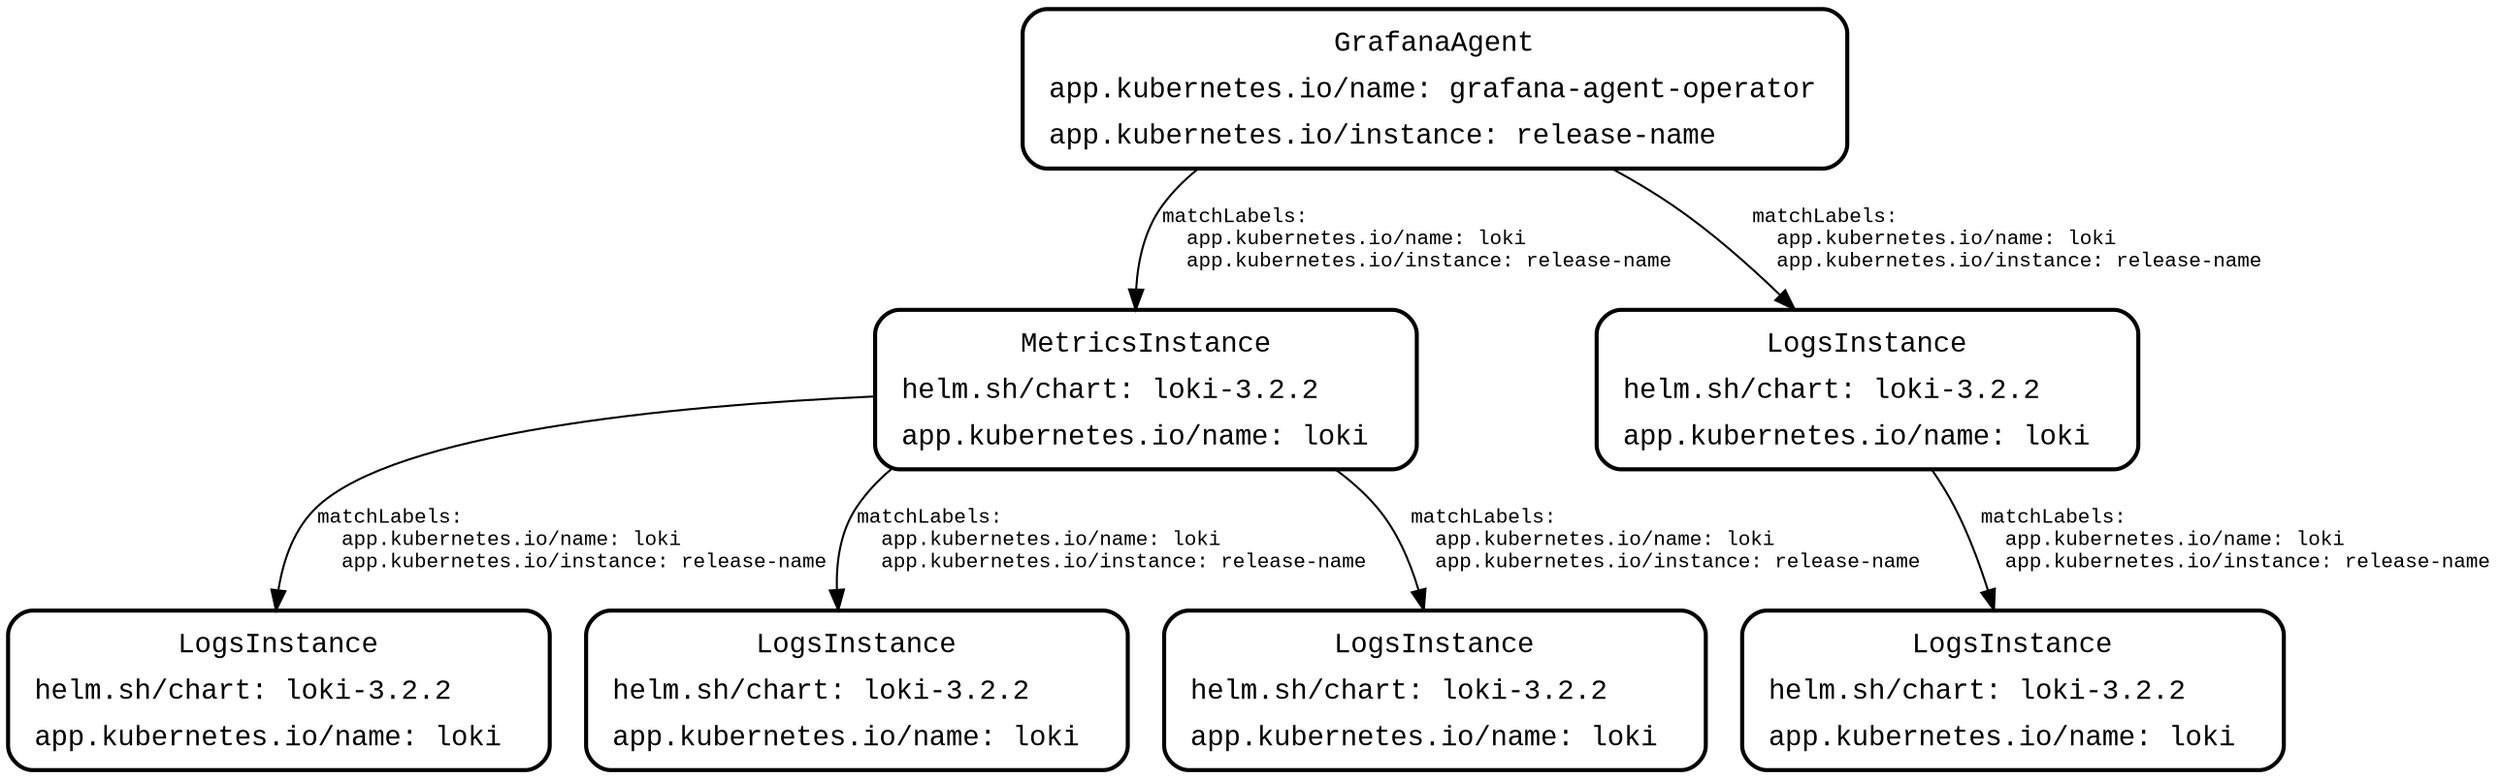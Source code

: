 digraph G {
 fontname="Courier New"
 edge [fontname="Courier New"]
 rankdir="TB"
 edge [fontsize=10]

 "GrafanaAgent" [ 
     style = "filled, bold"
     penwidth = 2
     fillcolor = "white"
     fontname = "Courier New"
     shape = "Mrecord"
     label =<<table border="0" cellborder="0" cellpadding="3" ><tr><td align="center" colspan="2"><font>GrafanaAgent</font></td></tr><tr><td align="left" port="r0">app.kubernetes.io/name: grafana-agent-operator</td></tr><tr><td align="left" port="r1">app.kubernetes.io/instance: release-name</td></tr></table>>
     ];
 "MetricsInstance" [ 
     style = "filled, bold"
     penwidth = 2
     fillcolor = "white"
     fontname = "Courier New"
     shape = "Mrecord"
     label =<<table border="0" cellborder="0" cellpadding="3" ><tr><td align="center" colspan="2"><font>MetricsInstance</font></td></tr><tr><td align="left" port="r0">helm.sh/chart: loki-3.2.2
    </td></tr><tr><td align="left" port="r1">app.kubernetes.io/name: loki</td></tr></table>>
     ];
 "LogsInstance" [ 
     style = "filled, bold"
     penwidth = 2
     fillcolor = "white"
     fontname = "Courier New"
     shape = "Mrecord"
     label =<<table border="0" cellborder="0" cellpadding="3" ><tr><td align="center" colspan="2"><font>LogsInstance</font></td></tr><tr><td align="left" port="r0">helm.sh/chart: loki-3.2.2
    </td></tr><tr><td align="left" port="r1">app.kubernetes.io/name: loki</td></tr></table>>
     ];
 "PodMonitor" [ 
     style = "filled, bold"
     penwidth = 2
     fillcolor = "white"
     fontname = "Courier New"
     shape = "Mrecord"
     label =<<table border="0" cellborder="0" cellpadding="3" ><tr><td align="center" colspan="2"><font>LogsInstance</font></td></tr><tr><td align="left" port="r0">helm.sh/chart: loki-3.2.2
    </td></tr><tr><td align="left" port="r1">app.kubernetes.io/name: loki</td></tr></table>>
     ];
 "ServiceMonitor" [ 
     style = "filled, bold"
     penwidth = 2
     fillcolor = "white"
     fontname = "Courier New"
     shape = "Mrecord"
     label =<<table border="0" cellborder="0" cellpadding="3" ><tr><td align="center" colspan="2"><font>LogsInstance</font></td></tr><tr><td align="left" port="r0">helm.sh/chart: loki-3.2.2
    </td></tr><tr><td align="left" port="r1">app.kubernetes.io/name: loki</td></tr></table>>
     ];
 "Probe" [ 
     style = "filled, bold"
     penwidth = 2
     fillcolor = "white"
     fontname = "Courier New"
     shape = "Mrecord"
     label =<<table border="0" cellborder="0" cellpadding="3" ><tr><td align="center" colspan="2"><font>LogsInstance</font></td></tr><tr><td align="left" port="r0">helm.sh/chart: loki-3.2.2
    </td></tr><tr><td align="left" port="r1">app.kubernetes.io/name: loki</td></tr></table>>
     ];
 "PodLogs" [ 
     style = "filled, bold"
     penwidth = 2
     fillcolor = "white"
     fontname = "Courier New"
     shape = "Mrecord"
     label =<<table border="0" cellborder="0" cellpadding="3" ><tr><td align="center" colspan="2"><font>LogsInstance</font></td></tr><tr><td align="left" port="r0">helm.sh/chart: loki-3.2.2
    </td></tr><tr><td align="left" port="r1">app.kubernetes.io/name: loki</td></tr></table>>
     ];

 
 GrafanaAgent -> MetricsInstance [ label="matchLabels:\l  app.kubernetes.io/name: loki\l  app.kubernetes.io/instance: release-name" ];
 MetricsInstance -> PodMonitor [ label="matchLabels:\l  app.kubernetes.io/name: loki\l  app.kubernetes.io/instance: release-name" ];
 MetricsInstance -> Probe [ label="matchLabels:\l  app.kubernetes.io/name: loki\l  app.kubernetes.io/instance: release-name" ];
 MetricsInstance -> ServiceMonitor [ label="matchLabels:\l  app.kubernetes.io/name: loki\l  app.kubernetes.io/instance: release-name" ];
 
 GrafanaAgent -> LogsInstance [ label="matchLabels:\l  app.kubernetes.io/name: loki\l  app.kubernetes.io/instance: release-name" ];
 LogsInstance -> PodLogs [ label="matchLabels:\l  app.kubernetes.io/name: loki\l  app.kubernetes.io/instance: release-name" ];
 
 

}
